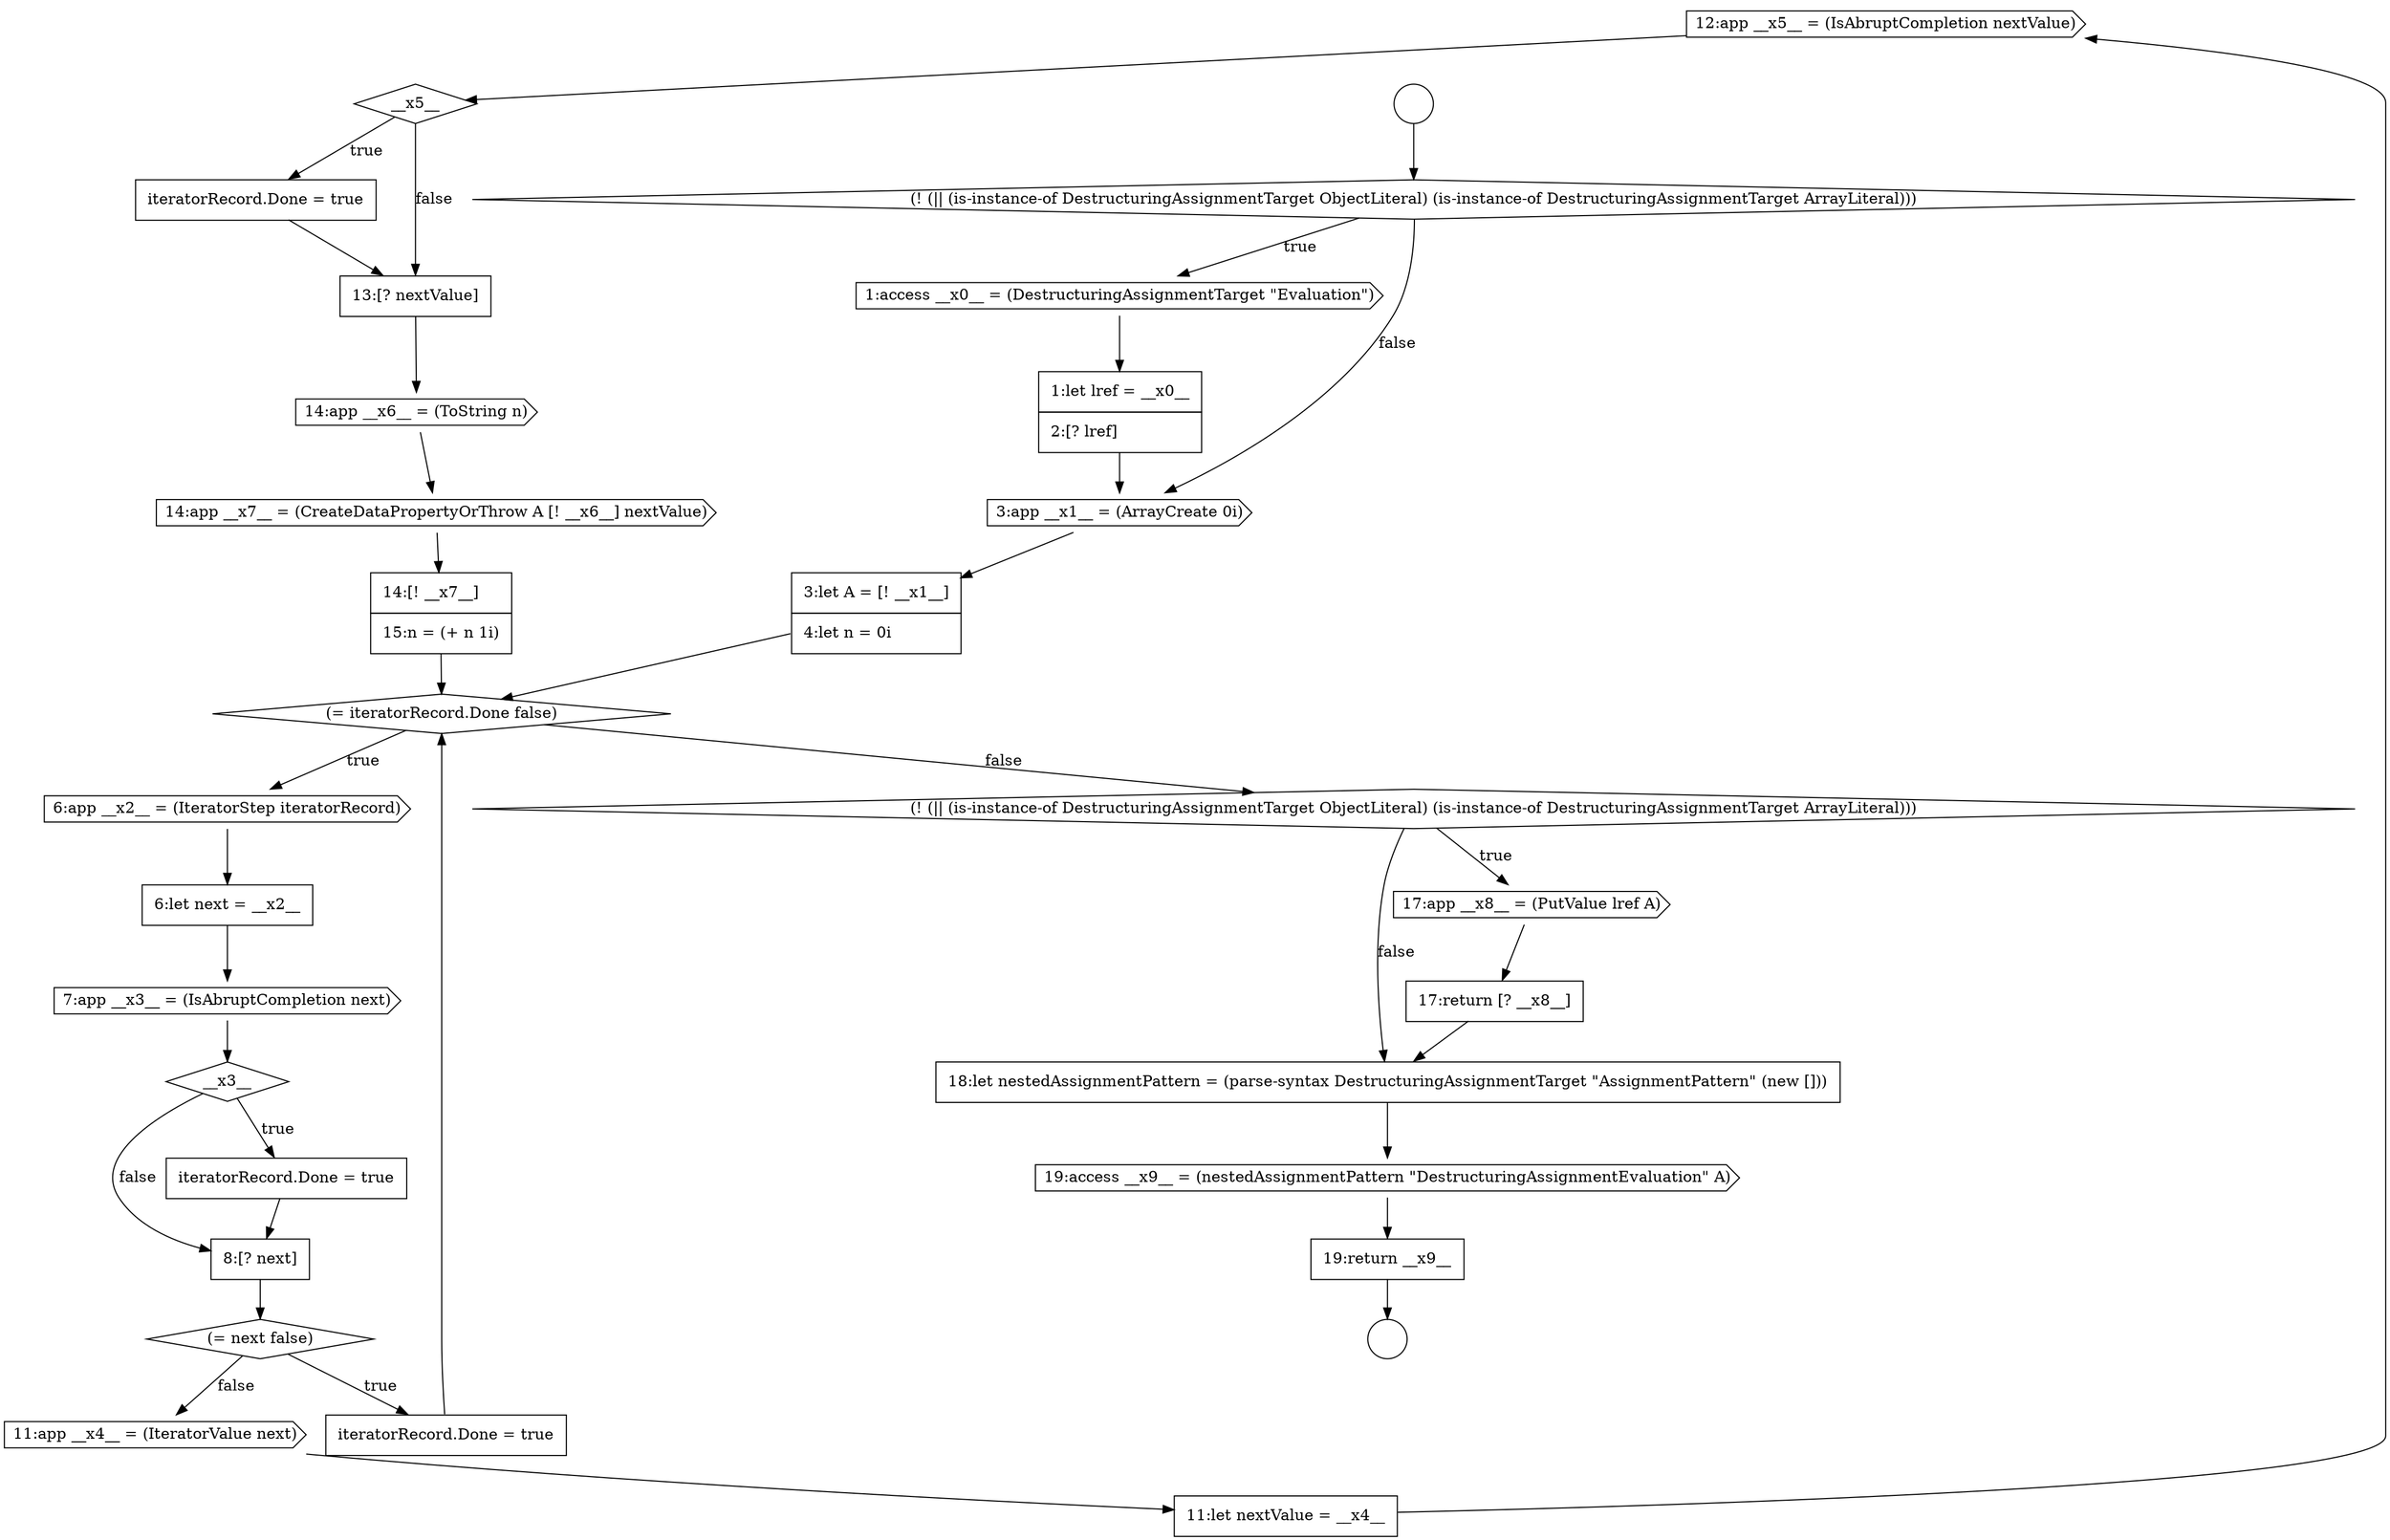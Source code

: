 digraph {
  node5999 [shape=cds, label=<<font color="black">12:app __x5__ = (IsAbruptCompletion nextValue)</font>> color="black" fillcolor="white" style=filled]
  node5982 [shape=circle label=" " color="black" fillcolor="white" style=filled]
  node6009 [shape=none, margin=0, label=<<font color="black">
    <table border="0" cellborder="1" cellspacing="0" cellpadding="10">
      <tr><td align="left">18:let nestedAssignmentPattern = (parse-syntax DestructuringAssignmentTarget &quot;AssignmentPattern&quot; (new []))</td></tr>
    </table>
  </font>> color="black" fillcolor="white" style=filled]
  node6010 [shape=cds, label=<<font color="black">19:access __x9__ = (nestedAssignmentPattern &quot;DestructuringAssignmentEvaluation&quot; A)</font>> color="black" fillcolor="white" style=filled]
  node6000 [shape=diamond, label=<<font color="black">__x5__</font>> color="black" fillcolor="white" style=filled]
  node5992 [shape=diamond, label=<<font color="black">__x3__</font>> color="black" fillcolor="white" style=filled]
  node6005 [shape=none, margin=0, label=<<font color="black">
    <table border="0" cellborder="1" cellspacing="0" cellpadding="10">
      <tr><td align="left">14:[! __x7__]</td></tr>
      <tr><td align="left">15:n = (+ n 1i)</td></tr>
    </table>
  </font>> color="black" fillcolor="white" style=filled]
  node6011 [shape=none, margin=0, label=<<font color="black">
    <table border="0" cellborder="1" cellspacing="0" cellpadding="10">
      <tr><td align="left">19:return __x9__</td></tr>
    </table>
  </font>> color="black" fillcolor="white" style=filled]
  node5984 [shape=cds, label=<<font color="black">1:access __x0__ = (DestructuringAssignmentTarget &quot;Evaluation&quot;)</font>> color="black" fillcolor="white" style=filled]
  node5997 [shape=cds, label=<<font color="black">11:app __x4__ = (IteratorValue next)</font>> color="black" fillcolor="white" style=filled]
  node5995 [shape=diamond, label=<<font color="black">(= next false)</font>> color="black" fillcolor="white" style=filled]
  node5998 [shape=none, margin=0, label=<<font color="black">
    <table border="0" cellborder="1" cellspacing="0" cellpadding="10">
      <tr><td align="left">11:let nextValue = __x4__</td></tr>
    </table>
  </font>> color="black" fillcolor="white" style=filled]
  node5981 [shape=circle label=" " color="black" fillcolor="white" style=filled]
  node6003 [shape=cds, label=<<font color="black">14:app __x6__ = (ToString n)</font>> color="black" fillcolor="white" style=filled]
  node6007 [shape=cds, label=<<font color="black">17:app __x8__ = (PutValue lref A)</font>> color="black" fillcolor="white" style=filled]
  node5990 [shape=none, margin=0, label=<<font color="black">
    <table border="0" cellborder="1" cellspacing="0" cellpadding="10">
      <tr><td align="left">6:let next = __x2__</td></tr>
    </table>
  </font>> color="black" fillcolor="white" style=filled]
  node5986 [shape=cds, label=<<font color="black">3:app __x1__ = (ArrayCreate 0i)</font>> color="black" fillcolor="white" style=filled]
  node6006 [shape=diamond, label=<<font color="black">(! (|| (is-instance-of DestructuringAssignmentTarget ObjectLiteral) (is-instance-of DestructuringAssignmentTarget ArrayLiteral)))</font>> color="black" fillcolor="white" style=filled]
  node5989 [shape=cds, label=<<font color="black">6:app __x2__ = (IteratorStep iteratorRecord)</font>> color="black" fillcolor="white" style=filled]
  node6002 [shape=none, margin=0, label=<<font color="black">
    <table border="0" cellborder="1" cellspacing="0" cellpadding="10">
      <tr><td align="left">13:[? nextValue]</td></tr>
    </table>
  </font>> color="black" fillcolor="white" style=filled]
  node5985 [shape=none, margin=0, label=<<font color="black">
    <table border="0" cellborder="1" cellspacing="0" cellpadding="10">
      <tr><td align="left">1:let lref = __x0__</td></tr>
      <tr><td align="left">2:[? lref]</td></tr>
    </table>
  </font>> color="black" fillcolor="white" style=filled]
  node5983 [shape=diamond, label=<<font color="black">(! (|| (is-instance-of DestructuringAssignmentTarget ObjectLiteral) (is-instance-of DestructuringAssignmentTarget ArrayLiteral)))</font>> color="black" fillcolor="white" style=filled]
  node5988 [shape=diamond, label=<<font color="black">(= iteratorRecord.Done false)</font>> color="black" fillcolor="white" style=filled]
  node5993 [shape=none, margin=0, label=<<font color="black">
    <table border="0" cellborder="1" cellspacing="0" cellpadding="10">
      <tr><td align="left">iteratorRecord.Done = true</td></tr>
    </table>
  </font>> color="black" fillcolor="white" style=filled]
  node5996 [shape=none, margin=0, label=<<font color="black">
    <table border="0" cellborder="1" cellspacing="0" cellpadding="10">
      <tr><td align="left">iteratorRecord.Done = true</td></tr>
    </table>
  </font>> color="black" fillcolor="white" style=filled]
  node6001 [shape=none, margin=0, label=<<font color="black">
    <table border="0" cellborder="1" cellspacing="0" cellpadding="10">
      <tr><td align="left">iteratorRecord.Done = true</td></tr>
    </table>
  </font>> color="black" fillcolor="white" style=filled]
  node6004 [shape=cds, label=<<font color="black">14:app __x7__ = (CreateDataPropertyOrThrow A [! __x6__] nextValue)</font>> color="black" fillcolor="white" style=filled]
  node5994 [shape=none, margin=0, label=<<font color="black">
    <table border="0" cellborder="1" cellspacing="0" cellpadding="10">
      <tr><td align="left">8:[? next]</td></tr>
    </table>
  </font>> color="black" fillcolor="white" style=filled]
  node5987 [shape=none, margin=0, label=<<font color="black">
    <table border="0" cellborder="1" cellspacing="0" cellpadding="10">
      <tr><td align="left">3:let A = [! __x1__]</td></tr>
      <tr><td align="left">4:let n = 0i</td></tr>
    </table>
  </font>> color="black" fillcolor="white" style=filled]
  node6008 [shape=none, margin=0, label=<<font color="black">
    <table border="0" cellborder="1" cellspacing="0" cellpadding="10">
      <tr><td align="left">17:return [? __x8__]</td></tr>
    </table>
  </font>> color="black" fillcolor="white" style=filled]
  node5991 [shape=cds, label=<<font color="black">7:app __x3__ = (IsAbruptCompletion next)</font>> color="black" fillcolor="white" style=filled]
  node5985 -> node5986 [ color="black"]
  node5987 -> node5988 [ color="black"]
  node6003 -> node6004 [ color="black"]
  node6001 -> node6002 [ color="black"]
  node5981 -> node5983 [ color="black"]
  node5983 -> node5984 [label=<<font color="black">true</font>> color="black"]
  node5983 -> node5986 [label=<<font color="black">false</font>> color="black"]
  node6005 -> node5988 [ color="black"]
  node6006 -> node6007 [label=<<font color="black">true</font>> color="black"]
  node6006 -> node6009 [label=<<font color="black">false</font>> color="black"]
  node5986 -> node5987 [ color="black"]
  node5992 -> node5993 [label=<<font color="black">true</font>> color="black"]
  node5992 -> node5994 [label=<<font color="black">false</font>> color="black"]
  node5993 -> node5994 [ color="black"]
  node6004 -> node6005 [ color="black"]
  node5989 -> node5990 [ color="black"]
  node6000 -> node6001 [label=<<font color="black">true</font>> color="black"]
  node6000 -> node6002 [label=<<font color="black">false</font>> color="black"]
  node5990 -> node5991 [ color="black"]
  node6007 -> node6008 [ color="black"]
  node5996 -> node5988 [ color="black"]
  node5997 -> node5998 [ color="black"]
  node5984 -> node5985 [ color="black"]
  node5995 -> node5996 [label=<<font color="black">true</font>> color="black"]
  node5995 -> node5997 [label=<<font color="black">false</font>> color="black"]
  node5994 -> node5995 [ color="black"]
  node5998 -> node5999 [ color="black"]
  node6002 -> node6003 [ color="black"]
  node6011 -> node5982 [ color="black"]
  node6008 -> node6009 [ color="black"]
  node5988 -> node5989 [label=<<font color="black">true</font>> color="black"]
  node5988 -> node6006 [label=<<font color="black">false</font>> color="black"]
  node6009 -> node6010 [ color="black"]
  node5991 -> node5992 [ color="black"]
  node6010 -> node6011 [ color="black"]
  node5999 -> node6000 [ color="black"]
}
